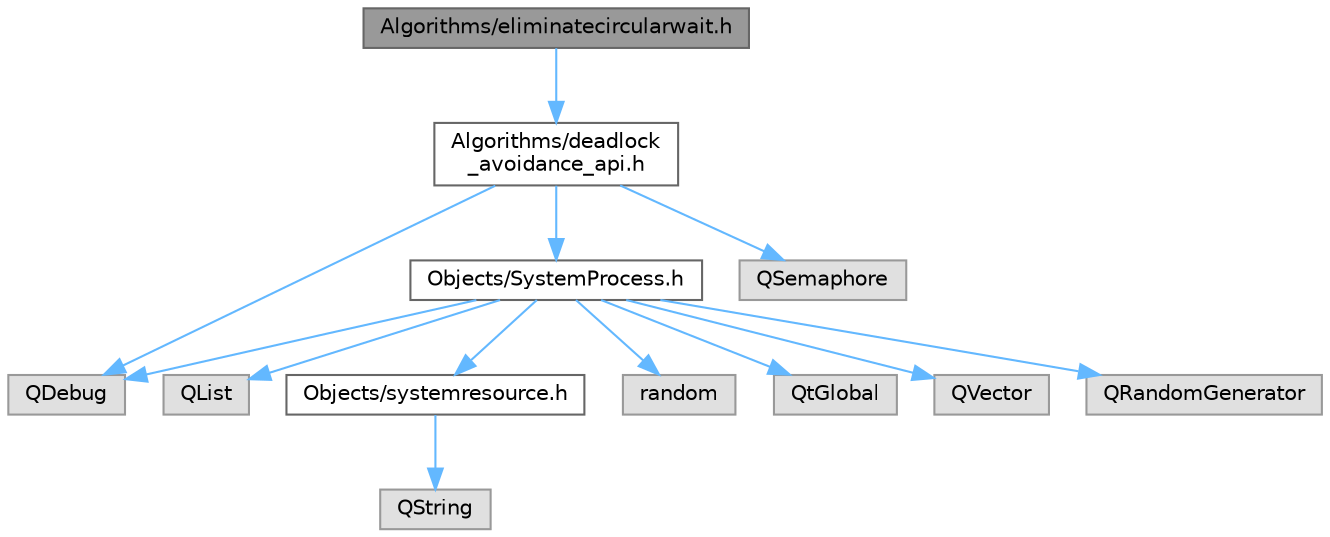 digraph "Algorithms/eliminatecircularwait.h"
{
 // LATEX_PDF_SIZE
  bgcolor="transparent";
  edge [fontname=Helvetica,fontsize=10,labelfontname=Helvetica,labelfontsize=10];
  node [fontname=Helvetica,fontsize=10,shape=box,height=0.2,width=0.4];
  Node1 [id="Node000001",label="Algorithms/eliminatecircularwait.h",height=0.2,width=0.4,color="gray40", fillcolor="grey60", style="filled", fontcolor="black",tooltip=" "];
  Node1 -> Node2 [id="edge13_Node000001_Node000002",color="steelblue1",style="solid",tooltip=" "];
  Node2 [id="Node000002",label="Algorithms/deadlock\l_avoidance_api.h",height=0.2,width=0.4,color="grey40", fillcolor="white", style="filled",URL="$deadlock__avoidance__api_8h.html",tooltip=" "];
  Node2 -> Node3 [id="edge14_Node000002_Node000003",color="steelblue1",style="solid",tooltip=" "];
  Node3 [id="Node000003",label="Objects/SystemProcess.h",height=0.2,width=0.4,color="grey40", fillcolor="white", style="filled",URL="$systemprocess_8h.html",tooltip=" "];
  Node3 -> Node4 [id="edge15_Node000003_Node000004",color="steelblue1",style="solid",tooltip=" "];
  Node4 [id="Node000004",label="QList",height=0.2,width=0.4,color="grey60", fillcolor="#E0E0E0", style="filled",tooltip=" "];
  Node3 -> Node5 [id="edge16_Node000003_Node000005",color="steelblue1",style="solid",tooltip=" "];
  Node5 [id="Node000005",label="Objects/systemresource.h",height=0.2,width=0.4,color="grey40", fillcolor="white", style="filled",URL="$systemresource_8h.html",tooltip=" "];
  Node5 -> Node6 [id="edge17_Node000005_Node000006",color="steelblue1",style="solid",tooltip=" "];
  Node6 [id="Node000006",label="QString",height=0.2,width=0.4,color="grey60", fillcolor="#E0E0E0", style="filled",tooltip=" "];
  Node3 -> Node7 [id="edge18_Node000003_Node000007",color="steelblue1",style="solid",tooltip=" "];
  Node7 [id="Node000007",label="QDebug",height=0.2,width=0.4,color="grey60", fillcolor="#E0E0E0", style="filled",tooltip=" "];
  Node3 -> Node8 [id="edge19_Node000003_Node000008",color="steelblue1",style="solid",tooltip=" "];
  Node8 [id="Node000008",label="random",height=0.2,width=0.4,color="grey60", fillcolor="#E0E0E0", style="filled",tooltip=" "];
  Node3 -> Node9 [id="edge20_Node000003_Node000009",color="steelblue1",style="solid",tooltip=" "];
  Node9 [id="Node000009",label="QtGlobal",height=0.2,width=0.4,color="grey60", fillcolor="#E0E0E0", style="filled",tooltip=" "];
  Node3 -> Node10 [id="edge21_Node000003_Node000010",color="steelblue1",style="solid",tooltip=" "];
  Node10 [id="Node000010",label="QVector",height=0.2,width=0.4,color="grey60", fillcolor="#E0E0E0", style="filled",tooltip=" "];
  Node3 -> Node11 [id="edge22_Node000003_Node000011",color="steelblue1",style="solid",tooltip=" "];
  Node11 [id="Node000011",label="QRandomGenerator",height=0.2,width=0.4,color="grey60", fillcolor="#E0E0E0", style="filled",tooltip=" "];
  Node2 -> Node12 [id="edge23_Node000002_Node000012",color="steelblue1",style="solid",tooltip=" "];
  Node12 [id="Node000012",label="QSemaphore",height=0.2,width=0.4,color="grey60", fillcolor="#E0E0E0", style="filled",tooltip=" "];
  Node2 -> Node7 [id="edge24_Node000002_Node000007",color="steelblue1",style="solid",tooltip=" "];
}
